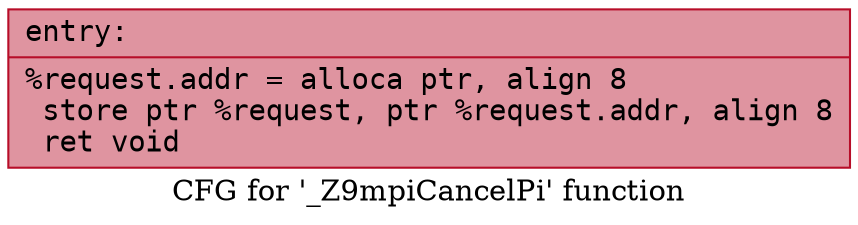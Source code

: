 digraph "CFG for '_Z9mpiCancelPi' function" {
	label="CFG for '_Z9mpiCancelPi' function";

	Node0x558b6942a710 [shape=record,color="#b70d28ff", style=filled, fillcolor="#b70d2870" fontname="Courier",label="{entry:\l|  %request.addr = alloca ptr, align 8\l  store ptr %request, ptr %request.addr, align 8\l  ret void\l}"];
}
